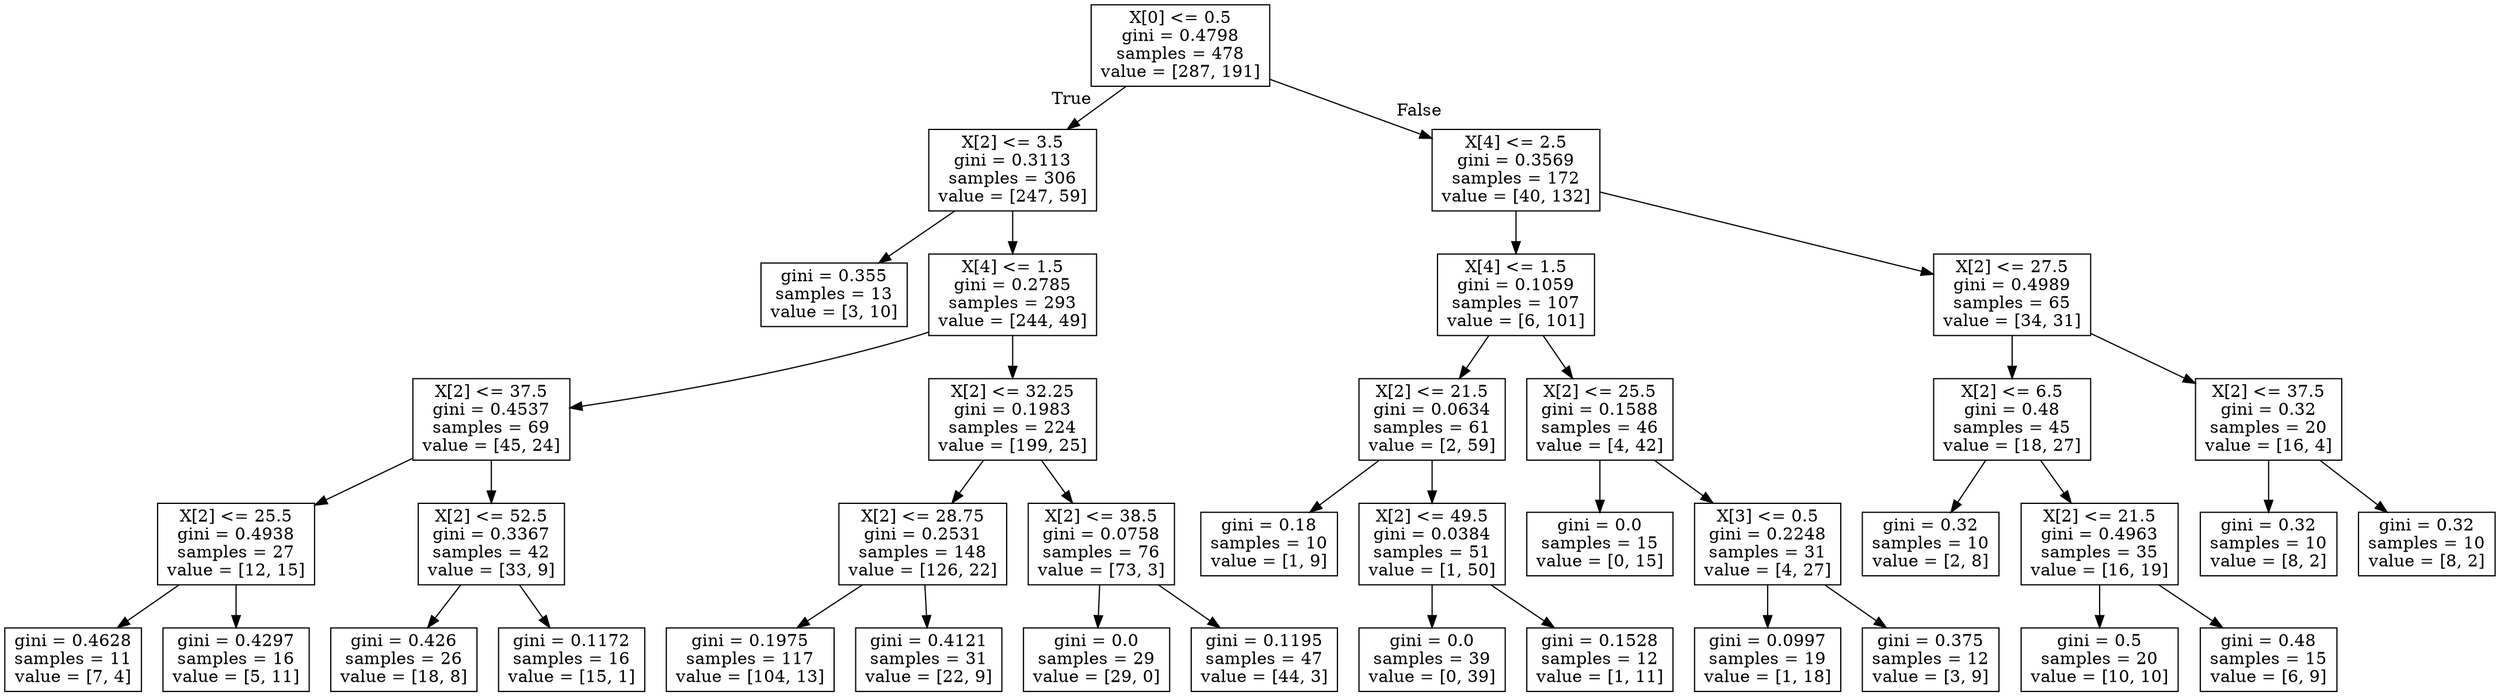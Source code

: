 digraph Tree {
node [shape=box] ;
0 [label="X[0] <= 0.5\ngini = 0.4798\nsamples = 478\nvalue = [287, 191]"] ;
1 [label="X[2] <= 3.5\ngini = 0.3113\nsamples = 306\nvalue = [247, 59]"] ;
0 -> 1 [labeldistance=2.5, labelangle=45, headlabel="True"] ;
2 [label="gini = 0.355\nsamples = 13\nvalue = [3, 10]"] ;
1 -> 2 ;
3 [label="X[4] <= 1.5\ngini = 0.2785\nsamples = 293\nvalue = [244, 49]"] ;
1 -> 3 ;
4 [label="X[2] <= 37.5\ngini = 0.4537\nsamples = 69\nvalue = [45, 24]"] ;
3 -> 4 ;
5 [label="X[2] <= 25.5\ngini = 0.4938\nsamples = 27\nvalue = [12, 15]"] ;
4 -> 5 ;
6 [label="gini = 0.4628\nsamples = 11\nvalue = [7, 4]"] ;
5 -> 6 ;
7 [label="gini = 0.4297\nsamples = 16\nvalue = [5, 11]"] ;
5 -> 7 ;
8 [label="X[2] <= 52.5\ngini = 0.3367\nsamples = 42\nvalue = [33, 9]"] ;
4 -> 8 ;
9 [label="gini = 0.426\nsamples = 26\nvalue = [18, 8]"] ;
8 -> 9 ;
10 [label="gini = 0.1172\nsamples = 16\nvalue = [15, 1]"] ;
8 -> 10 ;
11 [label="X[2] <= 32.25\ngini = 0.1983\nsamples = 224\nvalue = [199, 25]"] ;
3 -> 11 ;
12 [label="X[2] <= 28.75\ngini = 0.2531\nsamples = 148\nvalue = [126, 22]"] ;
11 -> 12 ;
13 [label="gini = 0.1975\nsamples = 117\nvalue = [104, 13]"] ;
12 -> 13 ;
14 [label="gini = 0.4121\nsamples = 31\nvalue = [22, 9]"] ;
12 -> 14 ;
15 [label="X[2] <= 38.5\ngini = 0.0758\nsamples = 76\nvalue = [73, 3]"] ;
11 -> 15 ;
16 [label="gini = 0.0\nsamples = 29\nvalue = [29, 0]"] ;
15 -> 16 ;
17 [label="gini = 0.1195\nsamples = 47\nvalue = [44, 3]"] ;
15 -> 17 ;
18 [label="X[4] <= 2.5\ngini = 0.3569\nsamples = 172\nvalue = [40, 132]"] ;
0 -> 18 [labeldistance=2.5, labelangle=-45, headlabel="False"] ;
19 [label="X[4] <= 1.5\ngini = 0.1059\nsamples = 107\nvalue = [6, 101]"] ;
18 -> 19 ;
20 [label="X[2] <= 21.5\ngini = 0.0634\nsamples = 61\nvalue = [2, 59]"] ;
19 -> 20 ;
21 [label="gini = 0.18\nsamples = 10\nvalue = [1, 9]"] ;
20 -> 21 ;
22 [label="X[2] <= 49.5\ngini = 0.0384\nsamples = 51\nvalue = [1, 50]"] ;
20 -> 22 ;
23 [label="gini = 0.0\nsamples = 39\nvalue = [0, 39]"] ;
22 -> 23 ;
24 [label="gini = 0.1528\nsamples = 12\nvalue = [1, 11]"] ;
22 -> 24 ;
25 [label="X[2] <= 25.5\ngini = 0.1588\nsamples = 46\nvalue = [4, 42]"] ;
19 -> 25 ;
26 [label="gini = 0.0\nsamples = 15\nvalue = [0, 15]"] ;
25 -> 26 ;
27 [label="X[3] <= 0.5\ngini = 0.2248\nsamples = 31\nvalue = [4, 27]"] ;
25 -> 27 ;
28 [label="gini = 0.0997\nsamples = 19\nvalue = [1, 18]"] ;
27 -> 28 ;
29 [label="gini = 0.375\nsamples = 12\nvalue = [3, 9]"] ;
27 -> 29 ;
30 [label="X[2] <= 27.5\ngini = 0.4989\nsamples = 65\nvalue = [34, 31]"] ;
18 -> 30 ;
31 [label="X[2] <= 6.5\ngini = 0.48\nsamples = 45\nvalue = [18, 27]"] ;
30 -> 31 ;
32 [label="gini = 0.32\nsamples = 10\nvalue = [2, 8]"] ;
31 -> 32 ;
33 [label="X[2] <= 21.5\ngini = 0.4963\nsamples = 35\nvalue = [16, 19]"] ;
31 -> 33 ;
34 [label="gini = 0.5\nsamples = 20\nvalue = [10, 10]"] ;
33 -> 34 ;
35 [label="gini = 0.48\nsamples = 15\nvalue = [6, 9]"] ;
33 -> 35 ;
36 [label="X[2] <= 37.5\ngini = 0.32\nsamples = 20\nvalue = [16, 4]"] ;
30 -> 36 ;
37 [label="gini = 0.32\nsamples = 10\nvalue = [8, 2]"] ;
36 -> 37 ;
38 [label="gini = 0.32\nsamples = 10\nvalue = [8, 2]"] ;
36 -> 38 ;
}